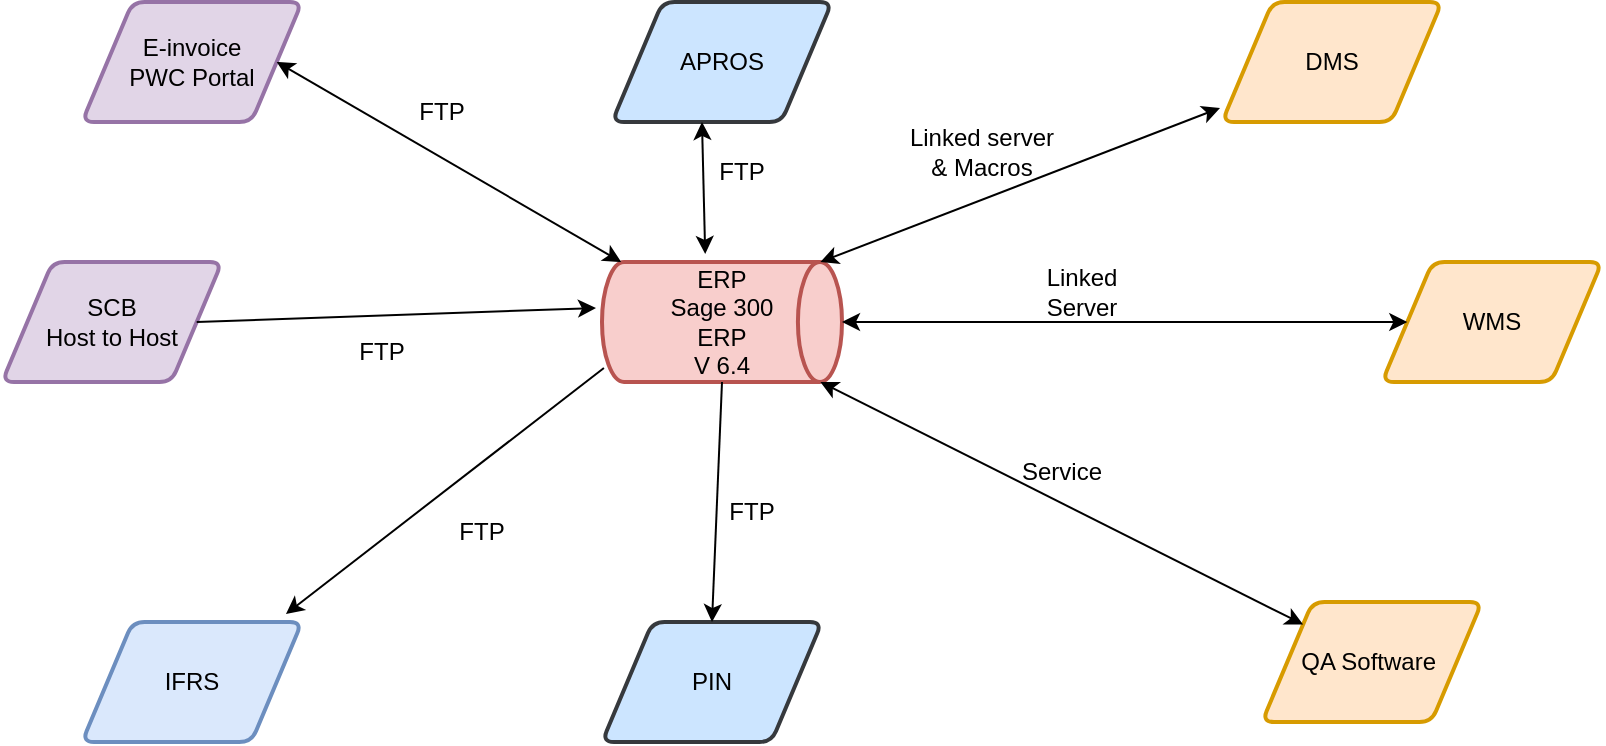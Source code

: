 <mxfile version="18.0.2" type="github">
  <diagram id="AFV4MUfyxGCAXcBPTvNM" name="Page-1">
    <mxGraphModel dx="868" dy="450" grid="1" gridSize="10" guides="1" tooltips="1" connect="1" arrows="1" fold="1" page="1" pageScale="1" pageWidth="850" pageHeight="1100" math="0" shadow="0">
      <root>
        <mxCell id="0" />
        <mxCell id="1" parent="0" />
        <mxCell id="YL7UjYu9r4CmRmYnrSso-1" value="ERP&lt;br&gt;Sage 300&lt;br&gt;ERP&lt;br&gt;V 6.4" style="strokeWidth=2;html=1;shape=mxgraph.flowchart.direct_data;whiteSpace=wrap;fillColor=#f8cecc;strokeColor=#b85450;" vertex="1" parent="1">
          <mxGeometry x="320" y="180" width="120" height="60" as="geometry" />
        </mxCell>
        <mxCell id="YL7UjYu9r4CmRmYnrSso-2" value="E-invoice&lt;br&gt;PWC Portal" style="shape=parallelogram;html=1;strokeWidth=2;perimeter=parallelogramPerimeter;whiteSpace=wrap;rounded=1;arcSize=12;size=0.23;fillColor=#e1d5e7;strokeColor=#9673a6;" vertex="1" parent="1">
          <mxGeometry x="60" y="50" width="110" height="60" as="geometry" />
        </mxCell>
        <mxCell id="YL7UjYu9r4CmRmYnrSso-4" value="" style="endArrow=classic;startArrow=classic;html=1;rounded=0;entryX=1;entryY=0.5;entryDx=0;entryDy=0;exitX=0.08;exitY=0;exitDx=0;exitDy=0;exitPerimeter=0;" edge="1" parent="1" source="YL7UjYu9r4CmRmYnrSso-1" target="YL7UjYu9r4CmRmYnrSso-2">
          <mxGeometry width="50" height="50" relative="1" as="geometry">
            <mxPoint x="240" y="150" as="sourcePoint" />
            <mxPoint x="290" y="100" as="targetPoint" />
          </mxGeometry>
        </mxCell>
        <mxCell id="YL7UjYu9r4CmRmYnrSso-5" value="FTP" style="text;html=1;strokeColor=none;fillColor=none;align=center;verticalAlign=middle;whiteSpace=wrap;rounded=0;" vertex="1" parent="1">
          <mxGeometry x="210" y="90" width="60" height="30" as="geometry" />
        </mxCell>
        <mxCell id="YL7UjYu9r4CmRmYnrSso-7" value="APROS" style="shape=parallelogram;html=1;strokeWidth=2;perimeter=parallelogramPerimeter;whiteSpace=wrap;rounded=1;arcSize=12;size=0.23;fillColor=#cce5ff;strokeColor=#36393d;" vertex="1" parent="1">
          <mxGeometry x="325" y="50" width="110" height="60" as="geometry" />
        </mxCell>
        <mxCell id="YL7UjYu9r4CmRmYnrSso-8" value="" style="endArrow=classic;startArrow=classic;html=1;rounded=0;entryX=0.409;entryY=1;entryDx=0;entryDy=0;exitX=0.43;exitY=-0.067;exitDx=0;exitDy=0;exitPerimeter=0;entryPerimeter=0;" edge="1" parent="1" source="YL7UjYu9r4CmRmYnrSso-1" target="YL7UjYu9r4CmRmYnrSso-7">
          <mxGeometry width="50" height="50" relative="1" as="geometry">
            <mxPoint x="350" y="160" as="sourcePoint" />
            <mxPoint x="400" y="110" as="targetPoint" />
          </mxGeometry>
        </mxCell>
        <mxCell id="YL7UjYu9r4CmRmYnrSso-12" value="FTP" style="text;html=1;strokeColor=none;fillColor=none;align=center;verticalAlign=middle;whiteSpace=wrap;rounded=0;" vertex="1" parent="1">
          <mxGeometry x="360" y="120" width="60" height="30" as="geometry" />
        </mxCell>
        <mxCell id="YL7UjYu9r4CmRmYnrSso-13" value="DMS" style="shape=parallelogram;html=1;strokeWidth=2;perimeter=parallelogramPerimeter;whiteSpace=wrap;rounded=1;arcSize=12;size=0.23;fillColor=#ffe6cc;strokeColor=#d79b00;" vertex="1" parent="1">
          <mxGeometry x="630" y="50" width="110" height="60" as="geometry" />
        </mxCell>
        <mxCell id="YL7UjYu9r4CmRmYnrSso-14" value="WMS" style="shape=parallelogram;html=1;strokeWidth=2;perimeter=parallelogramPerimeter;whiteSpace=wrap;rounded=1;arcSize=12;size=0.23;fillColor=#ffe6cc;strokeColor=#d79b00;" vertex="1" parent="1">
          <mxGeometry x="710" y="180" width="110" height="60" as="geometry" />
        </mxCell>
        <mxCell id="YL7UjYu9r4CmRmYnrSso-15" value="QA Software&amp;nbsp;" style="shape=parallelogram;html=1;strokeWidth=2;perimeter=parallelogramPerimeter;whiteSpace=wrap;rounded=1;arcSize=12;size=0.23;fillColor=#ffe6cc;strokeColor=#d79b00;" vertex="1" parent="1">
          <mxGeometry x="650" y="350" width="110" height="60" as="geometry" />
        </mxCell>
        <mxCell id="YL7UjYu9r4CmRmYnrSso-16" value="PIN" style="shape=parallelogram;html=1;strokeWidth=2;perimeter=parallelogramPerimeter;whiteSpace=wrap;rounded=1;arcSize=12;size=0.23;fillColor=#cce5ff;strokeColor=#36393d;" vertex="1" parent="1">
          <mxGeometry x="320" y="360" width="110" height="60" as="geometry" />
        </mxCell>
        <mxCell id="YL7UjYu9r4CmRmYnrSso-17" value="IFRS" style="shape=parallelogram;html=1;strokeWidth=2;perimeter=parallelogramPerimeter;whiteSpace=wrap;rounded=1;arcSize=12;size=0.23;fillColor=#dae8fc;strokeColor=#6c8ebf;" vertex="1" parent="1">
          <mxGeometry x="60" y="360" width="110" height="60" as="geometry" />
        </mxCell>
        <mxCell id="YL7UjYu9r4CmRmYnrSso-18" value="SCB&lt;br&gt;Host to Host" style="shape=parallelogram;html=1;strokeWidth=2;perimeter=parallelogramPerimeter;whiteSpace=wrap;rounded=1;arcSize=12;size=0.23;fillColor=#e1d5e7;strokeColor=#9673a6;" vertex="1" parent="1">
          <mxGeometry x="20" y="180" width="110" height="60" as="geometry" />
        </mxCell>
        <mxCell id="YL7UjYu9r4CmRmYnrSso-19" value="" style="endArrow=classic;startArrow=classic;html=1;rounded=0;exitX=0.91;exitY=0;exitDx=0;exitDy=0;exitPerimeter=0;entryX=-0.009;entryY=0.883;entryDx=0;entryDy=0;entryPerimeter=0;" edge="1" parent="1" source="YL7UjYu9r4CmRmYnrSso-1" target="YL7UjYu9r4CmRmYnrSso-13">
          <mxGeometry width="50" height="50" relative="1" as="geometry">
            <mxPoint x="480" y="180" as="sourcePoint" />
            <mxPoint x="620" y="100" as="targetPoint" />
          </mxGeometry>
        </mxCell>
        <mxCell id="YL7UjYu9r4CmRmYnrSso-20" value="" style="endArrow=classic;startArrow=classic;html=1;rounded=0;entryX=0;entryY=0.5;entryDx=0;entryDy=0;exitX=1;exitY=0.5;exitDx=0;exitDy=0;exitPerimeter=0;" edge="1" parent="1" source="YL7UjYu9r4CmRmYnrSso-1" target="YL7UjYu9r4CmRmYnrSso-14">
          <mxGeometry width="50" height="50" relative="1" as="geometry">
            <mxPoint x="400" y="260" as="sourcePoint" />
            <mxPoint x="450" y="210" as="targetPoint" />
          </mxGeometry>
        </mxCell>
        <mxCell id="YL7UjYu9r4CmRmYnrSso-23" value="" style="endArrow=classic;startArrow=classic;html=1;rounded=0;entryX=0;entryY=0;entryDx=0;entryDy=0;exitX=0.91;exitY=1;exitDx=0;exitDy=0;exitPerimeter=0;" edge="1" parent="1" source="YL7UjYu9r4CmRmYnrSso-1" target="YL7UjYu9r4CmRmYnrSso-15">
          <mxGeometry width="50" height="50" relative="1" as="geometry">
            <mxPoint x="549.98" y="280.01" as="sourcePoint" />
            <mxPoint x="450" y="210" as="targetPoint" />
          </mxGeometry>
        </mxCell>
        <mxCell id="YL7UjYu9r4CmRmYnrSso-25" value="FTP" style="text;html=1;strokeColor=none;fillColor=none;align=center;verticalAlign=middle;whiteSpace=wrap;rounded=0;" vertex="1" parent="1">
          <mxGeometry x="180" y="210" width="60" height="30" as="geometry" />
        </mxCell>
        <mxCell id="YL7UjYu9r4CmRmYnrSso-26" value="FTP" style="text;html=1;strokeColor=none;fillColor=none;align=center;verticalAlign=middle;whiteSpace=wrap;rounded=0;" vertex="1" parent="1">
          <mxGeometry x="230" y="300" width="60" height="30" as="geometry" />
        </mxCell>
        <mxCell id="YL7UjYu9r4CmRmYnrSso-27" value="FTP" style="text;html=1;strokeColor=none;fillColor=none;align=center;verticalAlign=middle;whiteSpace=wrap;rounded=0;" vertex="1" parent="1">
          <mxGeometry x="365" y="290" width="60" height="30" as="geometry" />
        </mxCell>
        <mxCell id="YL7UjYu9r4CmRmYnrSso-28" value="Service" style="text;html=1;strokeColor=none;fillColor=none;align=center;verticalAlign=middle;whiteSpace=wrap;rounded=0;" vertex="1" parent="1">
          <mxGeometry x="520" y="270" width="60" height="30" as="geometry" />
        </mxCell>
        <mxCell id="YL7UjYu9r4CmRmYnrSso-29" value="Linked Server" style="text;html=1;strokeColor=none;fillColor=none;align=center;verticalAlign=middle;whiteSpace=wrap;rounded=0;" vertex="1" parent="1">
          <mxGeometry x="530" y="180" width="60" height="30" as="geometry" />
        </mxCell>
        <mxCell id="YL7UjYu9r4CmRmYnrSso-30" value="Linked server &amp;amp; Macros" style="text;html=1;strokeColor=none;fillColor=none;align=center;verticalAlign=middle;whiteSpace=wrap;rounded=0;" vertex="1" parent="1">
          <mxGeometry x="470" y="110" width="80" height="30" as="geometry" />
        </mxCell>
        <mxCell id="YL7UjYu9r4CmRmYnrSso-32" value="" style="endArrow=classic;html=1;rounded=0;entryX=-0.025;entryY=0.383;entryDx=0;entryDy=0;entryPerimeter=0;exitX=1;exitY=0.5;exitDx=0;exitDy=0;" edge="1" parent="1" source="YL7UjYu9r4CmRmYnrSso-18" target="YL7UjYu9r4CmRmYnrSso-1">
          <mxGeometry width="50" height="50" relative="1" as="geometry">
            <mxPoint x="150" y="230" as="sourcePoint" />
            <mxPoint x="200" y="180" as="targetPoint" />
          </mxGeometry>
        </mxCell>
        <mxCell id="YL7UjYu9r4CmRmYnrSso-33" value="" style="endArrow=classic;html=1;rounded=0;entryX=0.927;entryY=-0.067;entryDx=0;entryDy=0;exitX=0.008;exitY=0.883;exitDx=0;exitDy=0;exitPerimeter=0;entryPerimeter=0;" edge="1" parent="1" source="YL7UjYu9r4CmRmYnrSso-1" target="YL7UjYu9r4CmRmYnrSso-17">
          <mxGeometry width="50" height="50" relative="1" as="geometry">
            <mxPoint x="220" y="300" as="sourcePoint" />
            <mxPoint x="270" y="250" as="targetPoint" />
          </mxGeometry>
        </mxCell>
        <mxCell id="YL7UjYu9r4CmRmYnrSso-34" value="" style="endArrow=classic;html=1;rounded=0;entryX=0.5;entryY=0;entryDx=0;entryDy=0;exitX=0.5;exitY=1;exitDx=0;exitDy=0;exitPerimeter=0;" edge="1" parent="1" source="YL7UjYu9r4CmRmYnrSso-1" target="YL7UjYu9r4CmRmYnrSso-16">
          <mxGeometry width="50" height="50" relative="1" as="geometry">
            <mxPoint x="375" y="250" as="sourcePoint" />
            <mxPoint x="450" y="260" as="targetPoint" />
          </mxGeometry>
        </mxCell>
      </root>
    </mxGraphModel>
  </diagram>
</mxfile>

